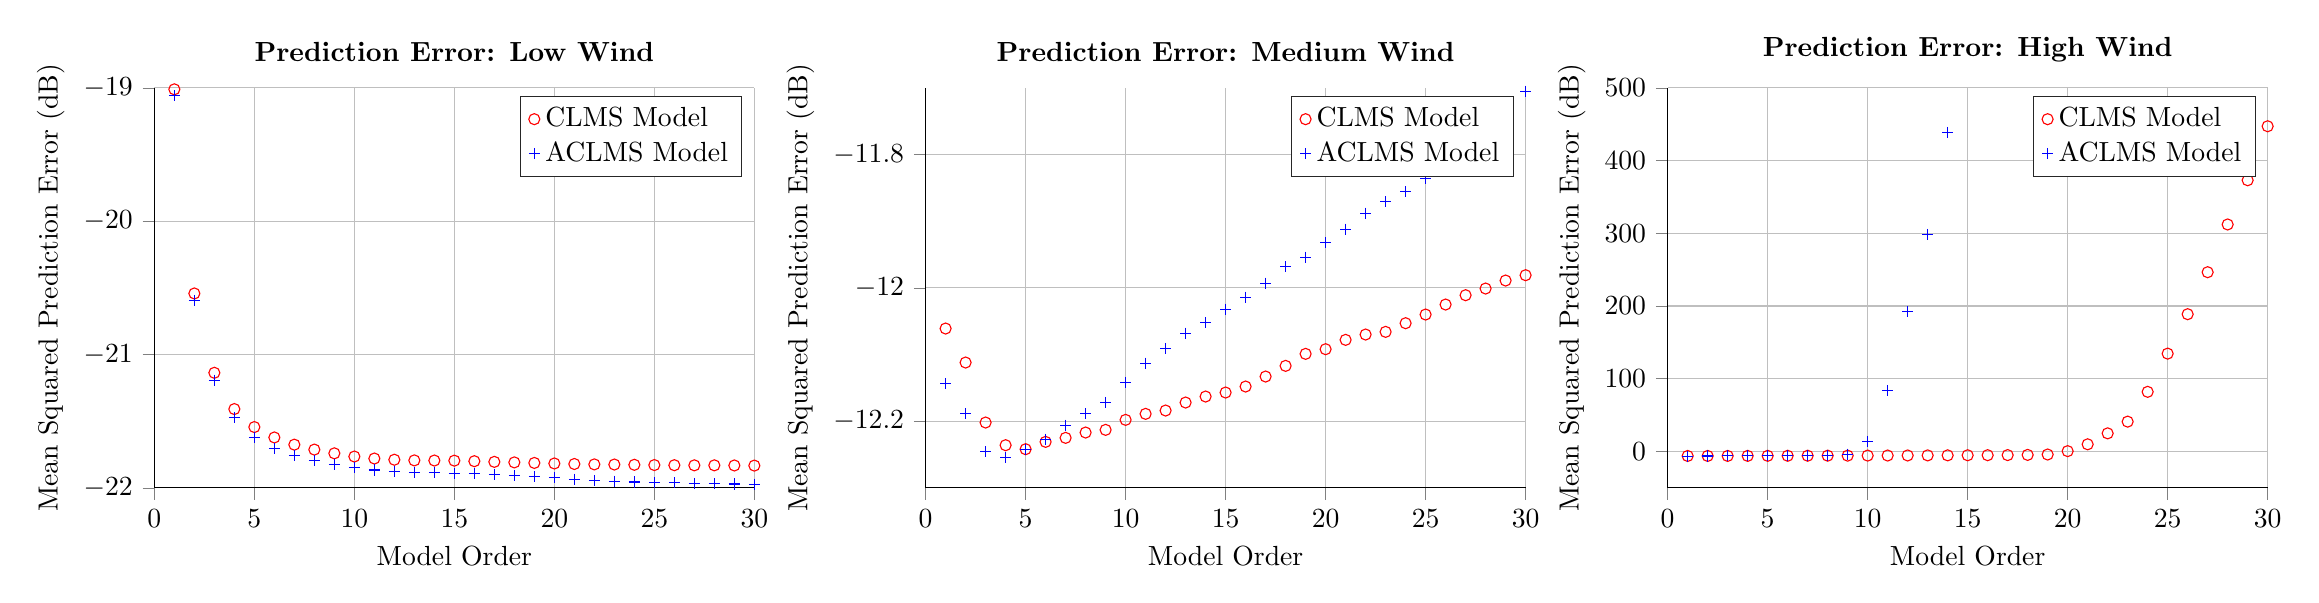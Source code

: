% This file was created by matlab2tikz.
% Minimal pgfplots version: 1.3
%
%The latest updates can be retrieved from
%  http://www.mathworks.com/matlabcentral/fileexchange/22022-matlab2tikz
%where you can also make suggestions and rate matlab2tikz.
%
\begin{tikzpicture}


\begin{axis}[%
width=3in,
height=2in,
name=plot2,
scale only axis,
xmin=0,
xmax=30,
tick align=outside,
xlabel={Model Order},
xmajorgrids,
ymin=-12.3,
ymax=-11.7,
ylabel={Mean Squared Prediction Error (dB)},
ymajorgrids,
title style={font=\bfseries},
title={Prediction Error: Medium Wind},
name=plot2,
axis x line*=bottom,
axis y line*=left,
legend style={legend cell align=left,align=left,draw=white!15!black}
]
\addplot [color=red,only marks,mark=o,mark options={solid}]
  table[row sep=crcr]{%
1   -12.061\\
2   -12.112\\
3   -12.202\\
4   -12.236\\
5   -12.242\\
6   -12.231\\
7   -12.225\\
8   -12.217\\
9   -12.213\\
10  -12.198\\
11  -12.189\\
12  -12.184\\
13  -12.172\\
14  -12.163\\
15  -12.157\\
16  -12.148\\
17  -12.133\\
18  -12.117\\
19  -12.099\\
20  -12.092\\
21  -12.078\\
22  -12.07\\
23  -12.066\\
24  -12.053\\
25  -12.04\\
26  -12.025\\
27  -12.011\\
28  -12.001\\
29  -11.989\\
30  -11.981\\
};
\addlegendentry{CLMS Model};

\addplot [color=blue,only marks,mark=+,mark options={solid}]
  table[row sep=crcr]{%
1   -12.144\\
2   -12.189\\
3   -12.246\\
4   -12.254\\
5   -12.243\\
6   -12.227\\
7   -12.206\\
8   -12.189\\
9   -12.172\\
10  -12.142\\
11  -12.113\\
12  -12.091\\
13  -12.068\\
14  -12.052\\
15  -12.032\\
16  -12.014\\
17  -11.993\\
18  -11.968\\
19  -11.954\\
20  -11.932\\
21  -11.912\\
22  -11.888\\
23  -11.871\\
24  -11.856\\
25  -11.836\\
26  -11.814\\
27  -11.792\\
28  -11.759\\
29  -11.729\\
30  -11.705\\
};
\addlegendentry{ACLMS Model};

\end{axis}

\begin{axis}[%
width=3in,
height=2in,
at=(plot2.right of south east),
anchor=left of south west,
scale only axis,
unbounded coords=jump,
xmin=0,
xmax=30,
tick align=outside,
xlabel={Model Order},
xmajorgrids,
ymin=-50,
ymax=500,
ylabel={Mean Squared Prediction Error (dB)},
ymajorgrids,
title style={font=\bfseries},
title={Prediction Error: High Wind},
axis x line*=bottom,
axis y line*=left,
legend style={legend cell align=left,align=left,draw=white!15!black}
]
\addplot [color=red,only marks,mark=o,mark options={solid}]
  table[row sep=crcr]{%
1	-6.131\\
2	-6.083\\
3	-6.072\\
4	-6.021\\
5	-5.946\\
6	-5.879\\
7	-5.814\\
8	-5.75\\
9	-5.694\\
10	-5.619\\
11	-5.538\\
12	-5.451\\
13	-5.355\\
14	-5.284\\
15	-5.181\\
16	-5.077\\
17	-4.958\\
18	-4.677\\
19	-4.159\\
20	0.496\\
21	9.899\\
22	24.953\\
23	41.076\\
24	82.043\\
25	134.591\\
26	188.808\\
27	246.548\\
28	312.163\\
29	372.996\\
30	447.218\\
};
\addlegendentry{CLMS Model};

\addplot [color=blue,only marks,mark=+,mark options={solid}]
  table[row sep=crcr]{%
1	-6.286\\
2	-6.172\\
3	-6.047\\
4	-5.902\\
5	-5.742\\
6	-5.565\\
7	-5.4\\
8	-5.075\\
9	-3.615\\
10	13.89\\
11	83.56\\
12	191.982\\
13	298.47\\
14	438.912\\
15	583.874\\
16	686.014\\
17	899.165\\
18	1088.891\\
19	1296.757\\
20	1565.843\\
21	1767.501\\
22	2032.291\\
23	2280.554\\
24	2646.248\\
25	2998.004\\
26	inf\\
27	inf\\
28	inf\\
29	inf\\
30	inf\\
};
\addlegendentry{ACLMS Model};

\end{axis}


\begin{axis}[%
width=3in,
height=2in,
at=(plot2.left of south west),
anchor=right of south east,
scale only axis,
xmin=0,
xmax=30,
tick align=outside,
xlabel={Model Order},
xmajorgrids,
ymin=-22,
ymax=-19,
ylabel={Mean Squared Prediction Error (dB)},
ymajorgrids,
title style={font=\bfseries},
title={Prediction Error: Low Wind},
axis x line*=bottom,
axis y line*=left,
legend style={legend cell align=left,align=left,draw=white!15!black}
]
\addplot [color=red,only marks,mark=o,mark options={solid}]
  table[row sep=crcr]{%
1	-19.011\\
2	-20.542\\
3	-21.137\\
4	-21.409\\
5	-21.544\\
6	-21.622\\
7	-21.676\\
8	-21.713\\
9	-21.741\\
10	-21.765\\
11	-21.78\\
12	-21.789\\
13	-21.794\\
14	-21.795\\
15	-21.796\\
16	-21.8\\
17	-21.805\\
18	-21.809\\
19	-21.813\\
20	-21.817\\
21	-21.821\\
22	-21.824\\
23	-21.825\\
24	-21.827\\
25	-21.829\\
26	-21.83\\
27	-21.831\\
28	-21.831\\
29	-21.832\\
30	-21.833\\
};
\addlegendentry{CLMS Model};

\addplot [color=blue,only marks,mark=+,mark options={solid}]
  table[row sep=crcr]{%
1	-19.058\\
2	-20.594\\
3	-21.193\\
4	-21.471\\
5	-21.619\\
6	-21.702\\
7	-21.756\\
8	-21.794\\
9	-21.825\\
10	-21.848\\
11	-21.866\\
12	-21.877\\
13	-21.885\\
14	-21.888\\
15	-21.89\\
16	-21.895\\
17	-21.899\\
18	-21.907\\
19	-21.914\\
20	-21.924\\
21	-21.935\\
22	-21.944\\
23	-21.949\\
24	-21.956\\
25	-21.959\\
26	-21.963\\
27	-21.966\\
28	-21.968\\
29	-21.971\\
30	-21.973\\
};
\addlegendentry{ACLMS Model};

\end{axis}
\end{tikzpicture}%